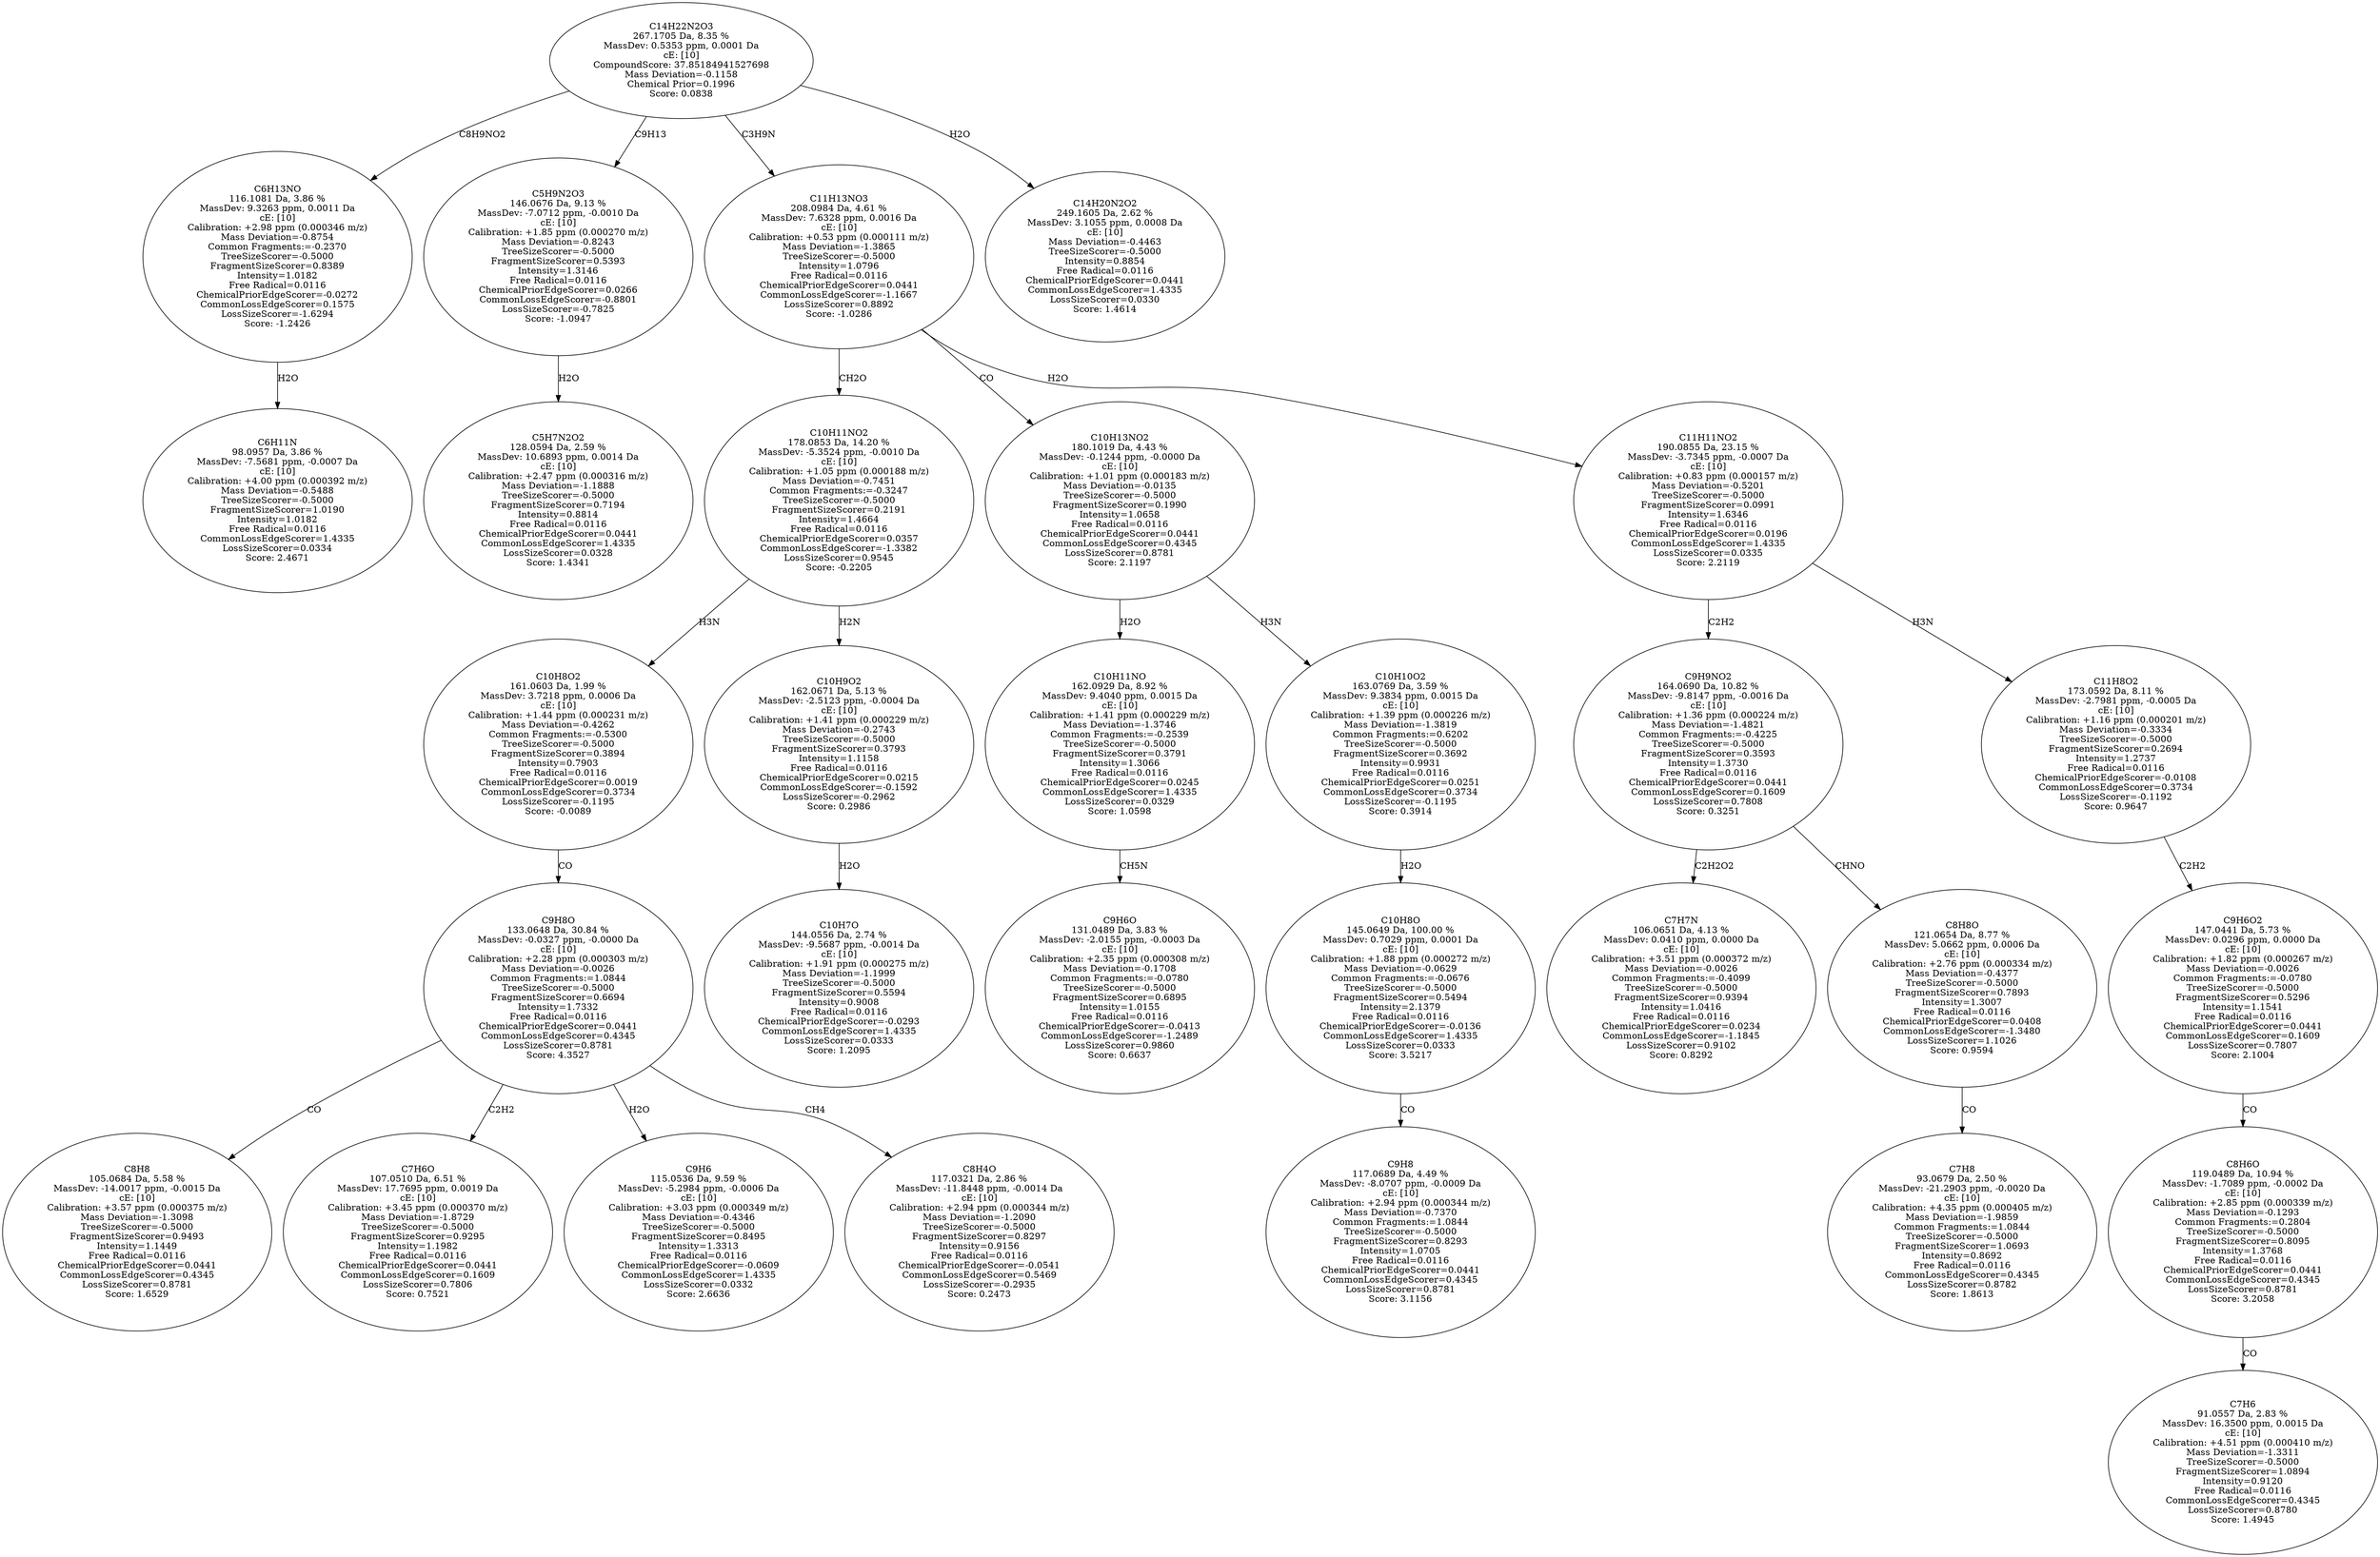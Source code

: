strict digraph {
v1 [label="C6H11N\n98.0957 Da, 3.86 %\nMassDev: -7.5681 ppm, -0.0007 Da\ncE: [10]\nCalibration: +4.00 ppm (0.000392 m/z)\nMass Deviation=-0.5488\nTreeSizeScorer=-0.5000\nFragmentSizeScorer=1.0190\nIntensity=1.0182\nFree Radical=0.0116\nCommonLossEdgeScorer=1.4335\nLossSizeScorer=0.0334\nScore: 2.4671"];
v2 [label="C6H13NO\n116.1081 Da, 3.86 %\nMassDev: 9.3263 ppm, 0.0011 Da\ncE: [10]\nCalibration: +2.98 ppm (0.000346 m/z)\nMass Deviation=-0.8754\nCommon Fragments:=-0.2370\nTreeSizeScorer=-0.5000\nFragmentSizeScorer=0.8389\nIntensity=1.0182\nFree Radical=0.0116\nChemicalPriorEdgeScorer=-0.0272\nCommonLossEdgeScorer=0.1575\nLossSizeScorer=-1.6294\nScore: -1.2426"];
v3 [label="C5H7N2O2\n128.0594 Da, 2.59 %\nMassDev: 10.6893 ppm, 0.0014 Da\ncE: [10]\nCalibration: +2.47 ppm (0.000316 m/z)\nMass Deviation=-1.1888\nTreeSizeScorer=-0.5000\nFragmentSizeScorer=0.7194\nIntensity=0.8814\nFree Radical=0.0116\nChemicalPriorEdgeScorer=0.0441\nCommonLossEdgeScorer=1.4335\nLossSizeScorer=0.0328\nScore: 1.4341"];
v4 [label="C5H9N2O3\n146.0676 Da, 9.13 %\nMassDev: -7.0712 ppm, -0.0010 Da\ncE: [10]\nCalibration: +1.85 ppm (0.000270 m/z)\nMass Deviation=-0.8243\nTreeSizeScorer=-0.5000\nFragmentSizeScorer=0.5393\nIntensity=1.3146\nFree Radical=0.0116\nChemicalPriorEdgeScorer=0.0266\nCommonLossEdgeScorer=-0.8801\nLossSizeScorer=-0.7825\nScore: -1.0947"];
v5 [label="C8H8\n105.0684 Da, 5.58 %\nMassDev: -14.0017 ppm, -0.0015 Da\ncE: [10]\nCalibration: +3.57 ppm (0.000375 m/z)\nMass Deviation=-1.3098\nTreeSizeScorer=-0.5000\nFragmentSizeScorer=0.9493\nIntensity=1.1449\nFree Radical=0.0116\nChemicalPriorEdgeScorer=0.0441\nCommonLossEdgeScorer=0.4345\nLossSizeScorer=0.8781\nScore: 1.6529"];
v6 [label="C7H6O\n107.0510 Da, 6.51 %\nMassDev: 17.7695 ppm, 0.0019 Da\ncE: [10]\nCalibration: +3.45 ppm (0.000370 m/z)\nMass Deviation=-1.8729\nTreeSizeScorer=-0.5000\nFragmentSizeScorer=0.9295\nIntensity=1.1982\nFree Radical=0.0116\nChemicalPriorEdgeScorer=0.0441\nCommonLossEdgeScorer=0.1609\nLossSizeScorer=0.7806\nScore: 0.7521"];
v7 [label="C9H6\n115.0536 Da, 9.59 %\nMassDev: -5.2984 ppm, -0.0006 Da\ncE: [10]\nCalibration: +3.03 ppm (0.000349 m/z)\nMass Deviation=-0.4346\nTreeSizeScorer=-0.5000\nFragmentSizeScorer=0.8495\nIntensity=1.3313\nFree Radical=0.0116\nChemicalPriorEdgeScorer=-0.0609\nCommonLossEdgeScorer=1.4335\nLossSizeScorer=0.0332\nScore: 2.6636"];
v8 [label="C8H4O\n117.0321 Da, 2.86 %\nMassDev: -11.8448 ppm, -0.0014 Da\ncE: [10]\nCalibration: +2.94 ppm (0.000344 m/z)\nMass Deviation=-1.2090\nTreeSizeScorer=-0.5000\nFragmentSizeScorer=0.8297\nIntensity=0.9156\nFree Radical=0.0116\nChemicalPriorEdgeScorer=-0.0541\nCommonLossEdgeScorer=0.5469\nLossSizeScorer=-0.2935\nScore: 0.2473"];
v9 [label="C9H8O\n133.0648 Da, 30.84 %\nMassDev: -0.0327 ppm, -0.0000 Da\ncE: [10]\nCalibration: +2.28 ppm (0.000303 m/z)\nMass Deviation=-0.0026\nCommon Fragments:=1.0844\nTreeSizeScorer=-0.5000\nFragmentSizeScorer=0.6694\nIntensity=1.7332\nFree Radical=0.0116\nChemicalPriorEdgeScorer=0.0441\nCommonLossEdgeScorer=0.4345\nLossSizeScorer=0.8781\nScore: 4.3527"];
v10 [label="C10H8O2\n161.0603 Da, 1.99 %\nMassDev: 3.7218 ppm, 0.0006 Da\ncE: [10]\nCalibration: +1.44 ppm (0.000231 m/z)\nMass Deviation=-0.4262\nCommon Fragments:=-0.5300\nTreeSizeScorer=-0.5000\nFragmentSizeScorer=0.3894\nIntensity=0.7903\nFree Radical=0.0116\nChemicalPriorEdgeScorer=0.0019\nCommonLossEdgeScorer=0.3734\nLossSizeScorer=-0.1195\nScore: -0.0089"];
v11 [label="C10H7O\n144.0556 Da, 2.74 %\nMassDev: -9.5687 ppm, -0.0014 Da\ncE: [10]\nCalibration: +1.91 ppm (0.000275 m/z)\nMass Deviation=-1.1999\nTreeSizeScorer=-0.5000\nFragmentSizeScorer=0.5594\nIntensity=0.9008\nFree Radical=0.0116\nChemicalPriorEdgeScorer=-0.0293\nCommonLossEdgeScorer=1.4335\nLossSizeScorer=0.0333\nScore: 1.2095"];
v12 [label="C10H9O2\n162.0671 Da, 5.13 %\nMassDev: -2.5123 ppm, -0.0004 Da\ncE: [10]\nCalibration: +1.41 ppm (0.000229 m/z)\nMass Deviation=-0.2743\nTreeSizeScorer=-0.5000\nFragmentSizeScorer=0.3793\nIntensity=1.1158\nFree Radical=0.0116\nChemicalPriorEdgeScorer=0.0215\nCommonLossEdgeScorer=-0.1592\nLossSizeScorer=-0.2962\nScore: 0.2986"];
v13 [label="C10H11NO2\n178.0853 Da, 14.20 %\nMassDev: -5.3524 ppm, -0.0010 Da\ncE: [10]\nCalibration: +1.05 ppm (0.000188 m/z)\nMass Deviation=-0.7451\nCommon Fragments:=-0.3247\nTreeSizeScorer=-0.5000\nFragmentSizeScorer=0.2191\nIntensity=1.4664\nFree Radical=0.0116\nChemicalPriorEdgeScorer=0.0357\nCommonLossEdgeScorer=-1.3382\nLossSizeScorer=0.9545\nScore: -0.2205"];
v14 [label="C9H6O\n131.0489 Da, 3.83 %\nMassDev: -2.0155 ppm, -0.0003 Da\ncE: [10]\nCalibration: +2.35 ppm (0.000308 m/z)\nMass Deviation=-0.1708\nCommon Fragments:=-0.0780\nTreeSizeScorer=-0.5000\nFragmentSizeScorer=0.6895\nIntensity=1.0155\nFree Radical=0.0116\nChemicalPriorEdgeScorer=-0.0413\nCommonLossEdgeScorer=-1.2489\nLossSizeScorer=0.9860\nScore: 0.6637"];
v15 [label="C10H11NO\n162.0929 Da, 8.92 %\nMassDev: 9.4040 ppm, 0.0015 Da\ncE: [10]\nCalibration: +1.41 ppm (0.000229 m/z)\nMass Deviation=-1.3746\nCommon Fragments:=-0.2539\nTreeSizeScorer=-0.5000\nFragmentSizeScorer=0.3791\nIntensity=1.3066\nFree Radical=0.0116\nChemicalPriorEdgeScorer=0.0245\nCommonLossEdgeScorer=1.4335\nLossSizeScorer=0.0329\nScore: 1.0598"];
v16 [label="C9H8\n117.0689 Da, 4.49 %\nMassDev: -8.0707 ppm, -0.0009 Da\ncE: [10]\nCalibration: +2.94 ppm (0.000344 m/z)\nMass Deviation=-0.7370\nCommon Fragments:=1.0844\nTreeSizeScorer=-0.5000\nFragmentSizeScorer=0.8293\nIntensity=1.0705\nFree Radical=0.0116\nChemicalPriorEdgeScorer=0.0441\nCommonLossEdgeScorer=0.4345\nLossSizeScorer=0.8781\nScore: 3.1156"];
v17 [label="C10H8O\n145.0649 Da, 100.00 %\nMassDev: 0.7029 ppm, 0.0001 Da\ncE: [10]\nCalibration: +1.88 ppm (0.000272 m/z)\nMass Deviation=-0.0629\nCommon Fragments:=-0.0676\nTreeSizeScorer=-0.5000\nFragmentSizeScorer=0.5494\nIntensity=2.1379\nFree Radical=0.0116\nChemicalPriorEdgeScorer=-0.0136\nCommonLossEdgeScorer=1.4335\nLossSizeScorer=0.0333\nScore: 3.5217"];
v18 [label="C10H10O2\n163.0769 Da, 3.59 %\nMassDev: 9.3834 ppm, 0.0015 Da\ncE: [10]\nCalibration: +1.39 ppm (0.000226 m/z)\nMass Deviation=-1.3819\nCommon Fragments:=0.6202\nTreeSizeScorer=-0.5000\nFragmentSizeScorer=0.3692\nIntensity=0.9931\nFree Radical=0.0116\nChemicalPriorEdgeScorer=0.0251\nCommonLossEdgeScorer=0.3734\nLossSizeScorer=-0.1195\nScore: 0.3914"];
v19 [label="C10H13NO2\n180.1019 Da, 4.43 %\nMassDev: -0.1244 ppm, -0.0000 Da\ncE: [10]\nCalibration: +1.01 ppm (0.000183 m/z)\nMass Deviation=-0.0135\nTreeSizeScorer=-0.5000\nFragmentSizeScorer=0.1990\nIntensity=1.0658\nFree Radical=0.0116\nChemicalPriorEdgeScorer=0.0441\nCommonLossEdgeScorer=0.4345\nLossSizeScorer=0.8781\nScore: 2.1197"];
v20 [label="C7H7N\n106.0651 Da, 4.13 %\nMassDev: 0.0410 ppm, 0.0000 Da\ncE: [10]\nCalibration: +3.51 ppm (0.000372 m/z)\nMass Deviation=-0.0026\nCommon Fragments:=-0.4099\nTreeSizeScorer=-0.5000\nFragmentSizeScorer=0.9394\nIntensity=1.0416\nFree Radical=0.0116\nChemicalPriorEdgeScorer=0.0234\nCommonLossEdgeScorer=-1.1845\nLossSizeScorer=0.9102\nScore: 0.8292"];
v21 [label="C7H8\n93.0679 Da, 2.50 %\nMassDev: -21.2903 ppm, -0.0020 Da\ncE: [10]\nCalibration: +4.35 ppm (0.000405 m/z)\nMass Deviation=-1.9859\nCommon Fragments:=1.0844\nTreeSizeScorer=-0.5000\nFragmentSizeScorer=1.0693\nIntensity=0.8692\nFree Radical=0.0116\nCommonLossEdgeScorer=0.4345\nLossSizeScorer=0.8782\nScore: 1.8613"];
v22 [label="C8H8O\n121.0654 Da, 8.77 %\nMassDev: 5.0662 ppm, 0.0006 Da\ncE: [10]\nCalibration: +2.76 ppm (0.000334 m/z)\nMass Deviation=-0.4377\nTreeSizeScorer=-0.5000\nFragmentSizeScorer=0.7893\nIntensity=1.3007\nFree Radical=0.0116\nChemicalPriorEdgeScorer=0.0408\nCommonLossEdgeScorer=-1.3480\nLossSizeScorer=1.1026\nScore: 0.9594"];
v23 [label="C9H9NO2\n164.0690 Da, 10.82 %\nMassDev: -9.8147 ppm, -0.0016 Da\ncE: [10]\nCalibration: +1.36 ppm (0.000224 m/z)\nMass Deviation=-1.4821\nCommon Fragments:=-0.4225\nTreeSizeScorer=-0.5000\nFragmentSizeScorer=0.3593\nIntensity=1.3730\nFree Radical=0.0116\nChemicalPriorEdgeScorer=0.0441\nCommonLossEdgeScorer=0.1609\nLossSizeScorer=0.7808\nScore: 0.3251"];
v24 [label="C7H6\n91.0557 Da, 2.83 %\nMassDev: 16.3500 ppm, 0.0015 Da\ncE: [10]\nCalibration: +4.51 ppm (0.000410 m/z)\nMass Deviation=-1.3311\nTreeSizeScorer=-0.5000\nFragmentSizeScorer=1.0894\nIntensity=0.9120\nFree Radical=0.0116\nCommonLossEdgeScorer=0.4345\nLossSizeScorer=0.8780\nScore: 1.4945"];
v25 [label="C8H6O\n119.0489 Da, 10.94 %\nMassDev: -1.7089 ppm, -0.0002 Da\ncE: [10]\nCalibration: +2.85 ppm (0.000339 m/z)\nMass Deviation=-0.1293\nCommon Fragments:=0.2804\nTreeSizeScorer=-0.5000\nFragmentSizeScorer=0.8095\nIntensity=1.3768\nFree Radical=0.0116\nChemicalPriorEdgeScorer=0.0441\nCommonLossEdgeScorer=0.4345\nLossSizeScorer=0.8781\nScore: 3.2058"];
v26 [label="C9H6O2\n147.0441 Da, 5.73 %\nMassDev: 0.0296 ppm, 0.0000 Da\ncE: [10]\nCalibration: +1.82 ppm (0.000267 m/z)\nMass Deviation=-0.0026\nCommon Fragments:=-0.0780\nTreeSizeScorer=-0.5000\nFragmentSizeScorer=0.5296\nIntensity=1.1541\nFree Radical=0.0116\nChemicalPriorEdgeScorer=0.0441\nCommonLossEdgeScorer=0.1609\nLossSizeScorer=0.7807\nScore: 2.1004"];
v27 [label="C11H8O2\n173.0592 Da, 8.11 %\nMassDev: -2.7981 ppm, -0.0005 Da\ncE: [10]\nCalibration: +1.16 ppm (0.000201 m/z)\nMass Deviation=-0.3334\nTreeSizeScorer=-0.5000\nFragmentSizeScorer=0.2694\nIntensity=1.2737\nFree Radical=0.0116\nChemicalPriorEdgeScorer=-0.0108\nCommonLossEdgeScorer=0.3734\nLossSizeScorer=-0.1192\nScore: 0.9647"];
v28 [label="C11H11NO2\n190.0855 Da, 23.15 %\nMassDev: -3.7345 ppm, -0.0007 Da\ncE: [10]\nCalibration: +0.83 ppm (0.000157 m/z)\nMass Deviation=-0.5201\nTreeSizeScorer=-0.5000\nFragmentSizeScorer=0.0991\nIntensity=1.6346\nFree Radical=0.0116\nChemicalPriorEdgeScorer=0.0196\nCommonLossEdgeScorer=1.4335\nLossSizeScorer=0.0335\nScore: 2.2119"];
v29 [label="C11H13NO3\n208.0984 Da, 4.61 %\nMassDev: 7.6328 ppm, 0.0016 Da\ncE: [10]\nCalibration: +0.53 ppm (0.000111 m/z)\nMass Deviation=-1.3865\nTreeSizeScorer=-0.5000\nIntensity=1.0796\nFree Radical=0.0116\nChemicalPriorEdgeScorer=0.0441\nCommonLossEdgeScorer=-1.1667\nLossSizeScorer=0.8892\nScore: -1.0286"];
v30 [label="C14H20N2O2\n249.1605 Da, 2.62 %\nMassDev: 3.1055 ppm, 0.0008 Da\ncE: [10]\nMass Deviation=-0.4463\nTreeSizeScorer=-0.5000\nIntensity=0.8854\nFree Radical=0.0116\nChemicalPriorEdgeScorer=0.0441\nCommonLossEdgeScorer=1.4335\nLossSizeScorer=0.0330\nScore: 1.4614"];
v31 [label="C14H22N2O3\n267.1705 Da, 8.35 %\nMassDev: 0.5353 ppm, 0.0001 Da\ncE: [10]\nCompoundScore: 37.85184941527698\nMass Deviation=-0.1158\nChemical Prior=0.1996\nScore: 0.0838"];
v2 -> v1 [label="H2O"];
v31 -> v2 [label="C8H9NO2"];
v4 -> v3 [label="H2O"];
v31 -> v4 [label="C9H13"];
v9 -> v5 [label="CO"];
v9 -> v6 [label="C2H2"];
v9 -> v7 [label="H2O"];
v9 -> v8 [label="CH4"];
v10 -> v9 [label="CO"];
v13 -> v10 [label="H3N"];
v12 -> v11 [label="H2O"];
v13 -> v12 [label="H2N"];
v29 -> v13 [label="CH2O"];
v15 -> v14 [label="CH5N"];
v19 -> v15 [label="H2O"];
v17 -> v16 [label="CO"];
v18 -> v17 [label="H2O"];
v19 -> v18 [label="H3N"];
v29 -> v19 [label="CO"];
v23 -> v20 [label="C2H2O2"];
v22 -> v21 [label="CO"];
v23 -> v22 [label="CHNO"];
v28 -> v23 [label="C2H2"];
v25 -> v24 [label="CO"];
v26 -> v25 [label="CO"];
v27 -> v26 [label="C2H2"];
v28 -> v27 [label="H3N"];
v29 -> v28 [label="H2O"];
v31 -> v29 [label="C3H9N"];
v31 -> v30 [label="H2O"];
}